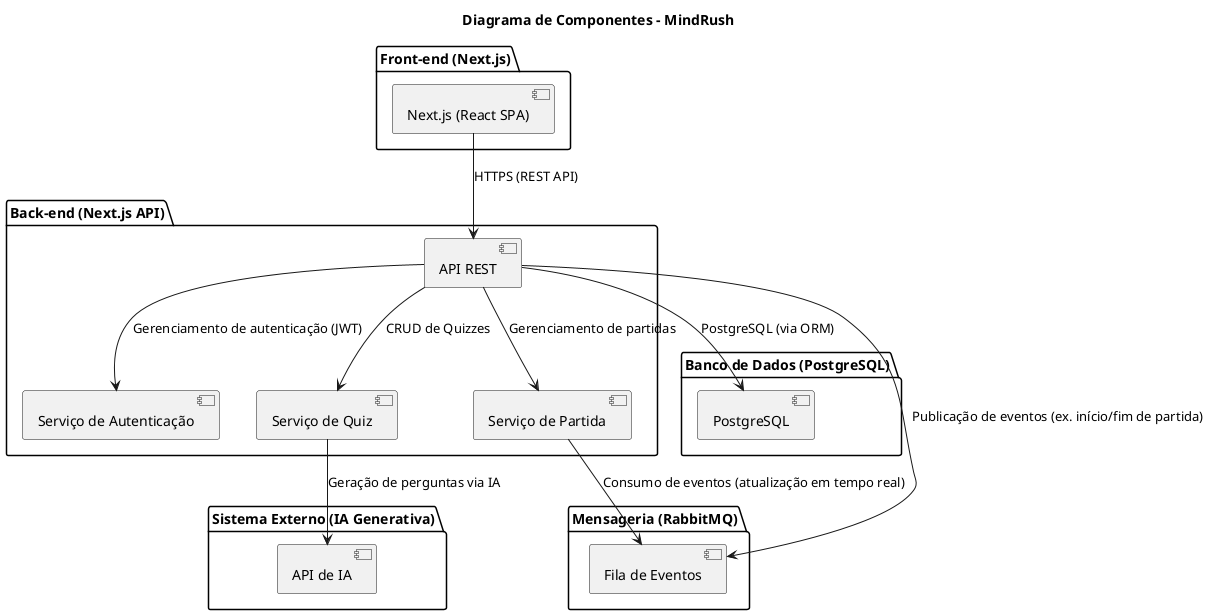 @startuml
title Diagrama de Componentes - MindRush

' Definição dos pacotes principais
package "Front-end (Next.js)" {
    [Next.js (React SPA)] as Frontend
}

package "Back-end (Next.js API)" {
    [API REST] as API
    [Serviço de Autenticação] as AuthService
    [Serviço de Partida] as PartidaService
    [Serviço de Quiz] as QuizService
}

package "Banco de Dados (PostgreSQL)" {
    [PostgreSQL] as Database
}

package "Mensageria (RabbitMQ)" {
    [Fila de Eventos] as RabbitMQ
}

package "Sistema Externo (IA Generativa)" {
    [API de IA] as IAAPI
}

' Definição das conexões e interfaces
Frontend --> API : HTTPS (REST API)
API --> AuthService : Gerenciamento de autenticação (JWT)
API --> QuizService : CRUD de Quizzes
API --> PartidaService : Gerenciamento de partidas
API --> Database : PostgreSQL (via ORM)
API --> RabbitMQ : Publicação de eventos (ex. início/fim de partida)
PartidaService --> RabbitMQ : Consumo de eventos (atualização em tempo real)
QuizService --> IAAPI : Geração de perguntas via IA

@enduml
